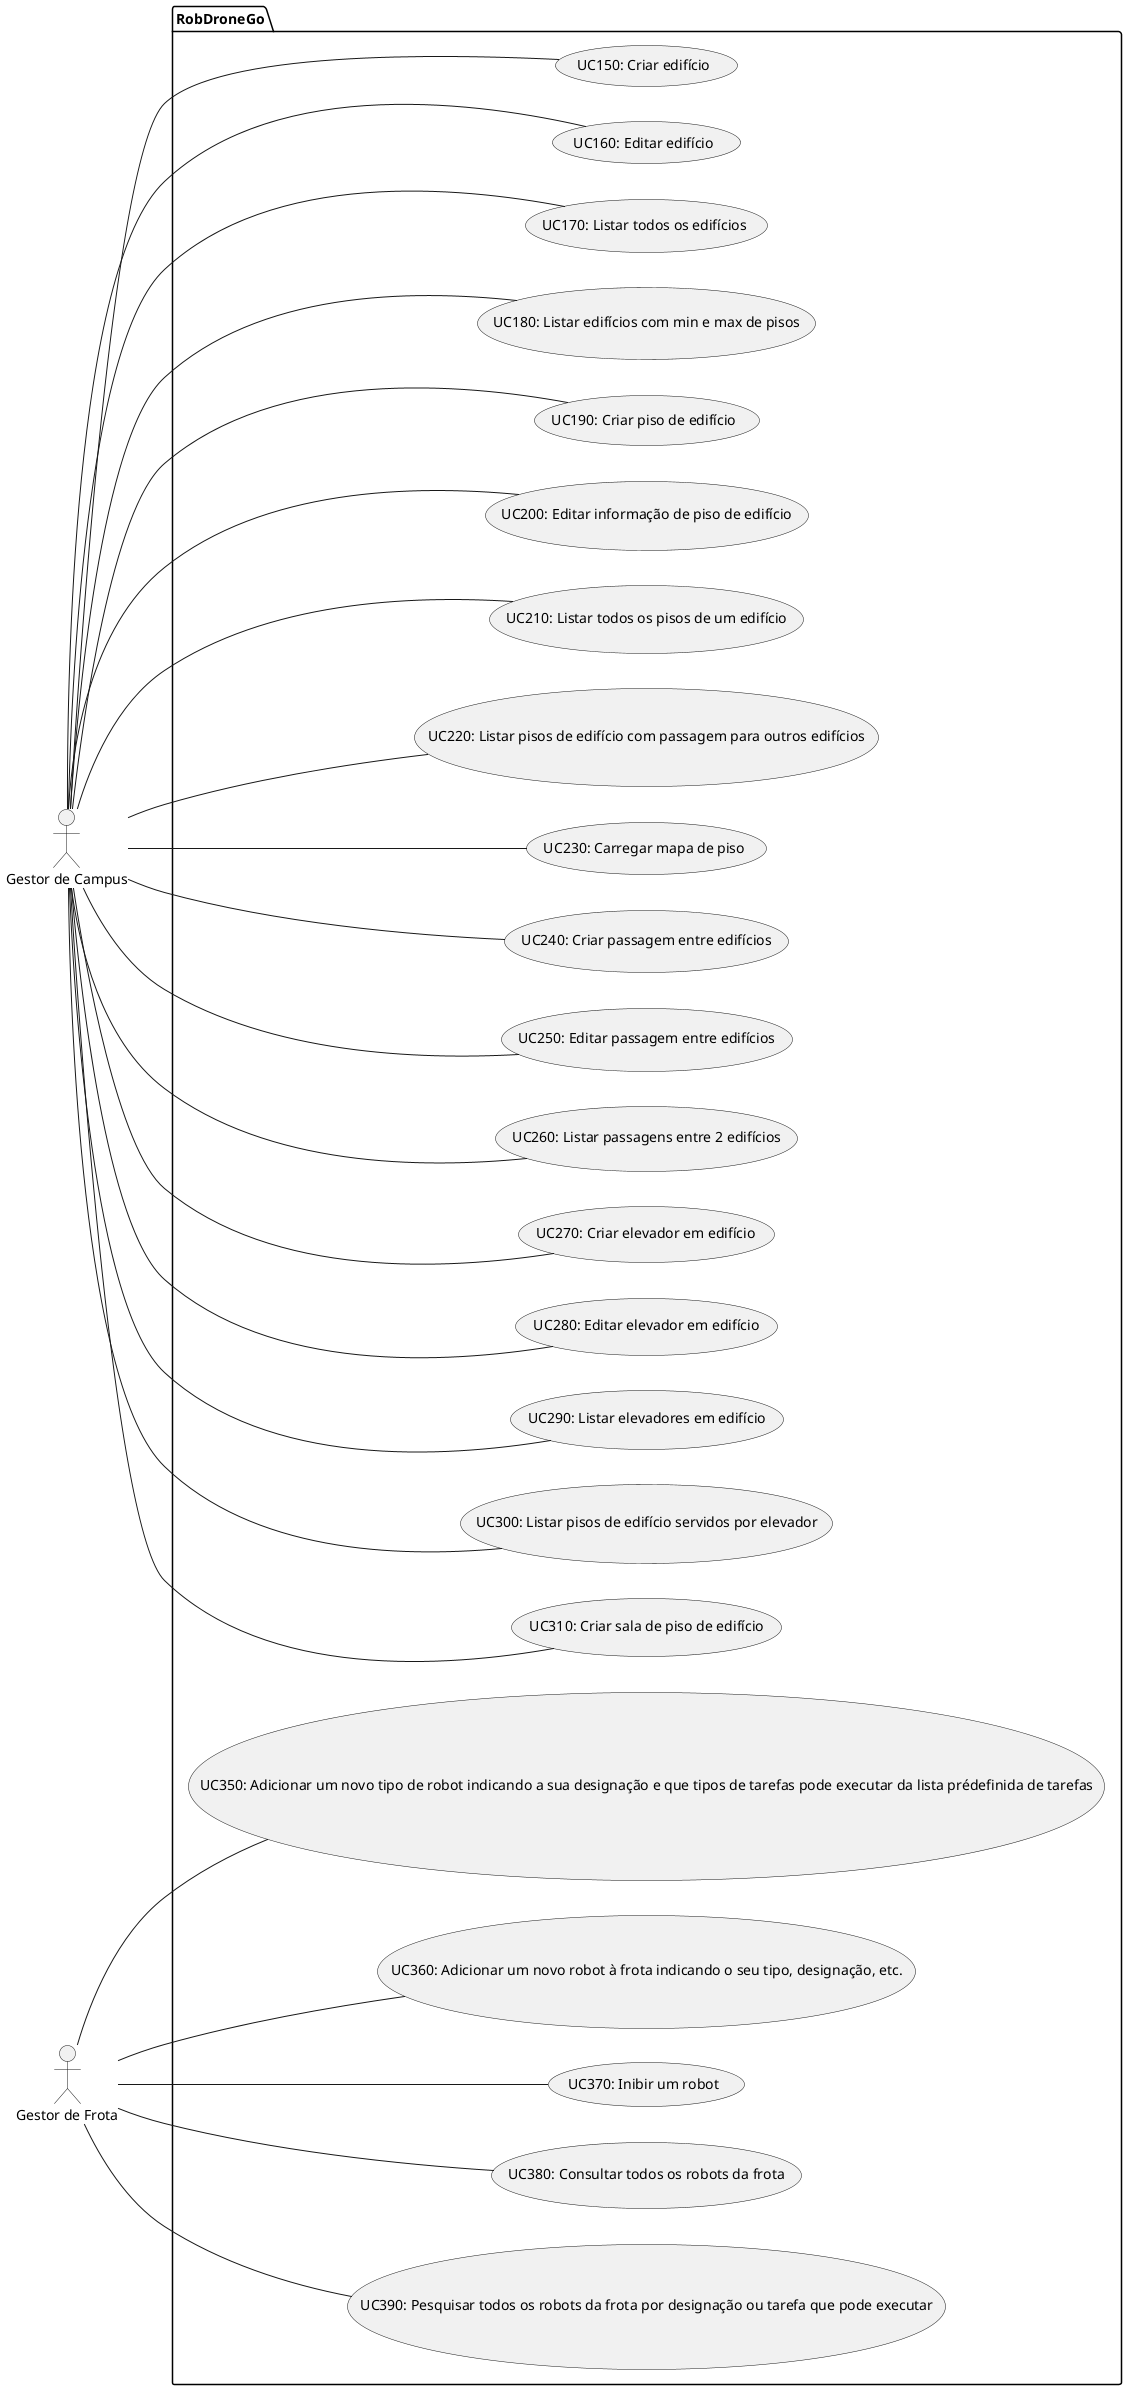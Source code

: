 @startuml
left to right direction

:Gestor de Campus: as campus
:Gestor de Frota: as frota

package RobDroneGo {
    usecase "UC150: Criar edifício" as UC150
    usecase "UC160: Editar edifício" as UC160
    usecase "UC170: Listar todos os edifícios" as UC170
    usecase "UC180: Listar edifícios com min e max de pisos" as UC180
    usecase "UC190: Criar piso de edifício" as UC190
    usecase "UC200: Editar informação de piso de edifício" as UC200
    usecase "UC210: Listar todos os pisos de um edifício" as UC210
    usecase "UC220: Listar pisos de edifício com passagem para outros edifícios" as UC220
    usecase "UC230: Carregar mapa de piso" as UC230
    usecase "UC240: Criar passagem entre edifícios" as UC240
    usecase "UC250: Editar passagem entre edifícios" as UC250
    usecase "UC260: Listar passagens entre 2 edifícios" as UC260
    usecase "UC270: Criar elevador em edifício" as UC270
    usecase "UC280: Editar elevador em edifício" as UC280
    usecase "UC290: Listar elevadores em edifício" as UC290
    usecase "UC300: Listar pisos de edifício servidos por elevador" as UC300
    usecase "UC310: Criar sala de piso de edifício" as UC310
    usecase "UC350: Adicionar um novo tipo de robot indicando a sua designação e que tipos de tarefas pode executar da lista prédefinida de tarefas" as UC350
    usecase "UC360: Adicionar um novo robot à frota indicando o seu tipo, designação, etc." as UC360
    usecase "UC370: Inibir um robot" as UC370
    usecase "UC380: Consultar todos os robots da frota" as UC380
    usecase "UC390: Pesquisar todos os robots da frota por designação ou tarefa que pode executar" as UC390
}

campus -- UC150
campus -- UC160
campus -- UC170
campus -- UC180
campus -- UC190
campus -- UC200
campus -- UC210
campus -- UC220
campus -- UC230
campus -- UC240
campus -- UC250
campus -- UC260
campus -- UC270
campus -- UC280
campus -- UC290
campus -- UC300
campus -- UC310

frota -- UC350
frota -- UC360
frota -- UC370
frota -- UC380
frota -- UC390

@enduml